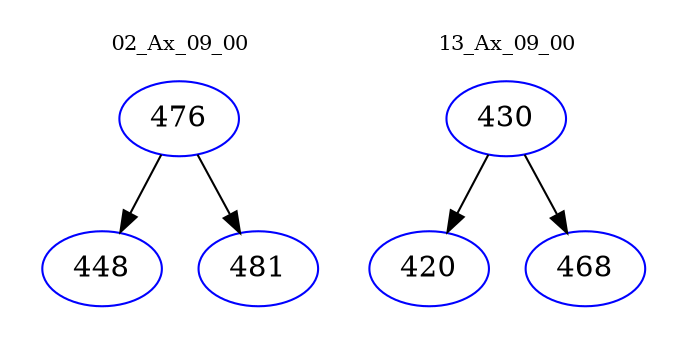 digraph{
subgraph cluster_0 {
color = white
label = "02_Ax_09_00";
fontsize=10;
T0_476 [label="476", color="blue"]
T0_476 -> T0_448 [color="black"]
T0_448 [label="448", color="blue"]
T0_476 -> T0_481 [color="black"]
T0_481 [label="481", color="blue"]
}
subgraph cluster_1 {
color = white
label = "13_Ax_09_00";
fontsize=10;
T1_430 [label="430", color="blue"]
T1_430 -> T1_420 [color="black"]
T1_420 [label="420", color="blue"]
T1_430 -> T1_468 [color="black"]
T1_468 [label="468", color="blue"]
}
}
